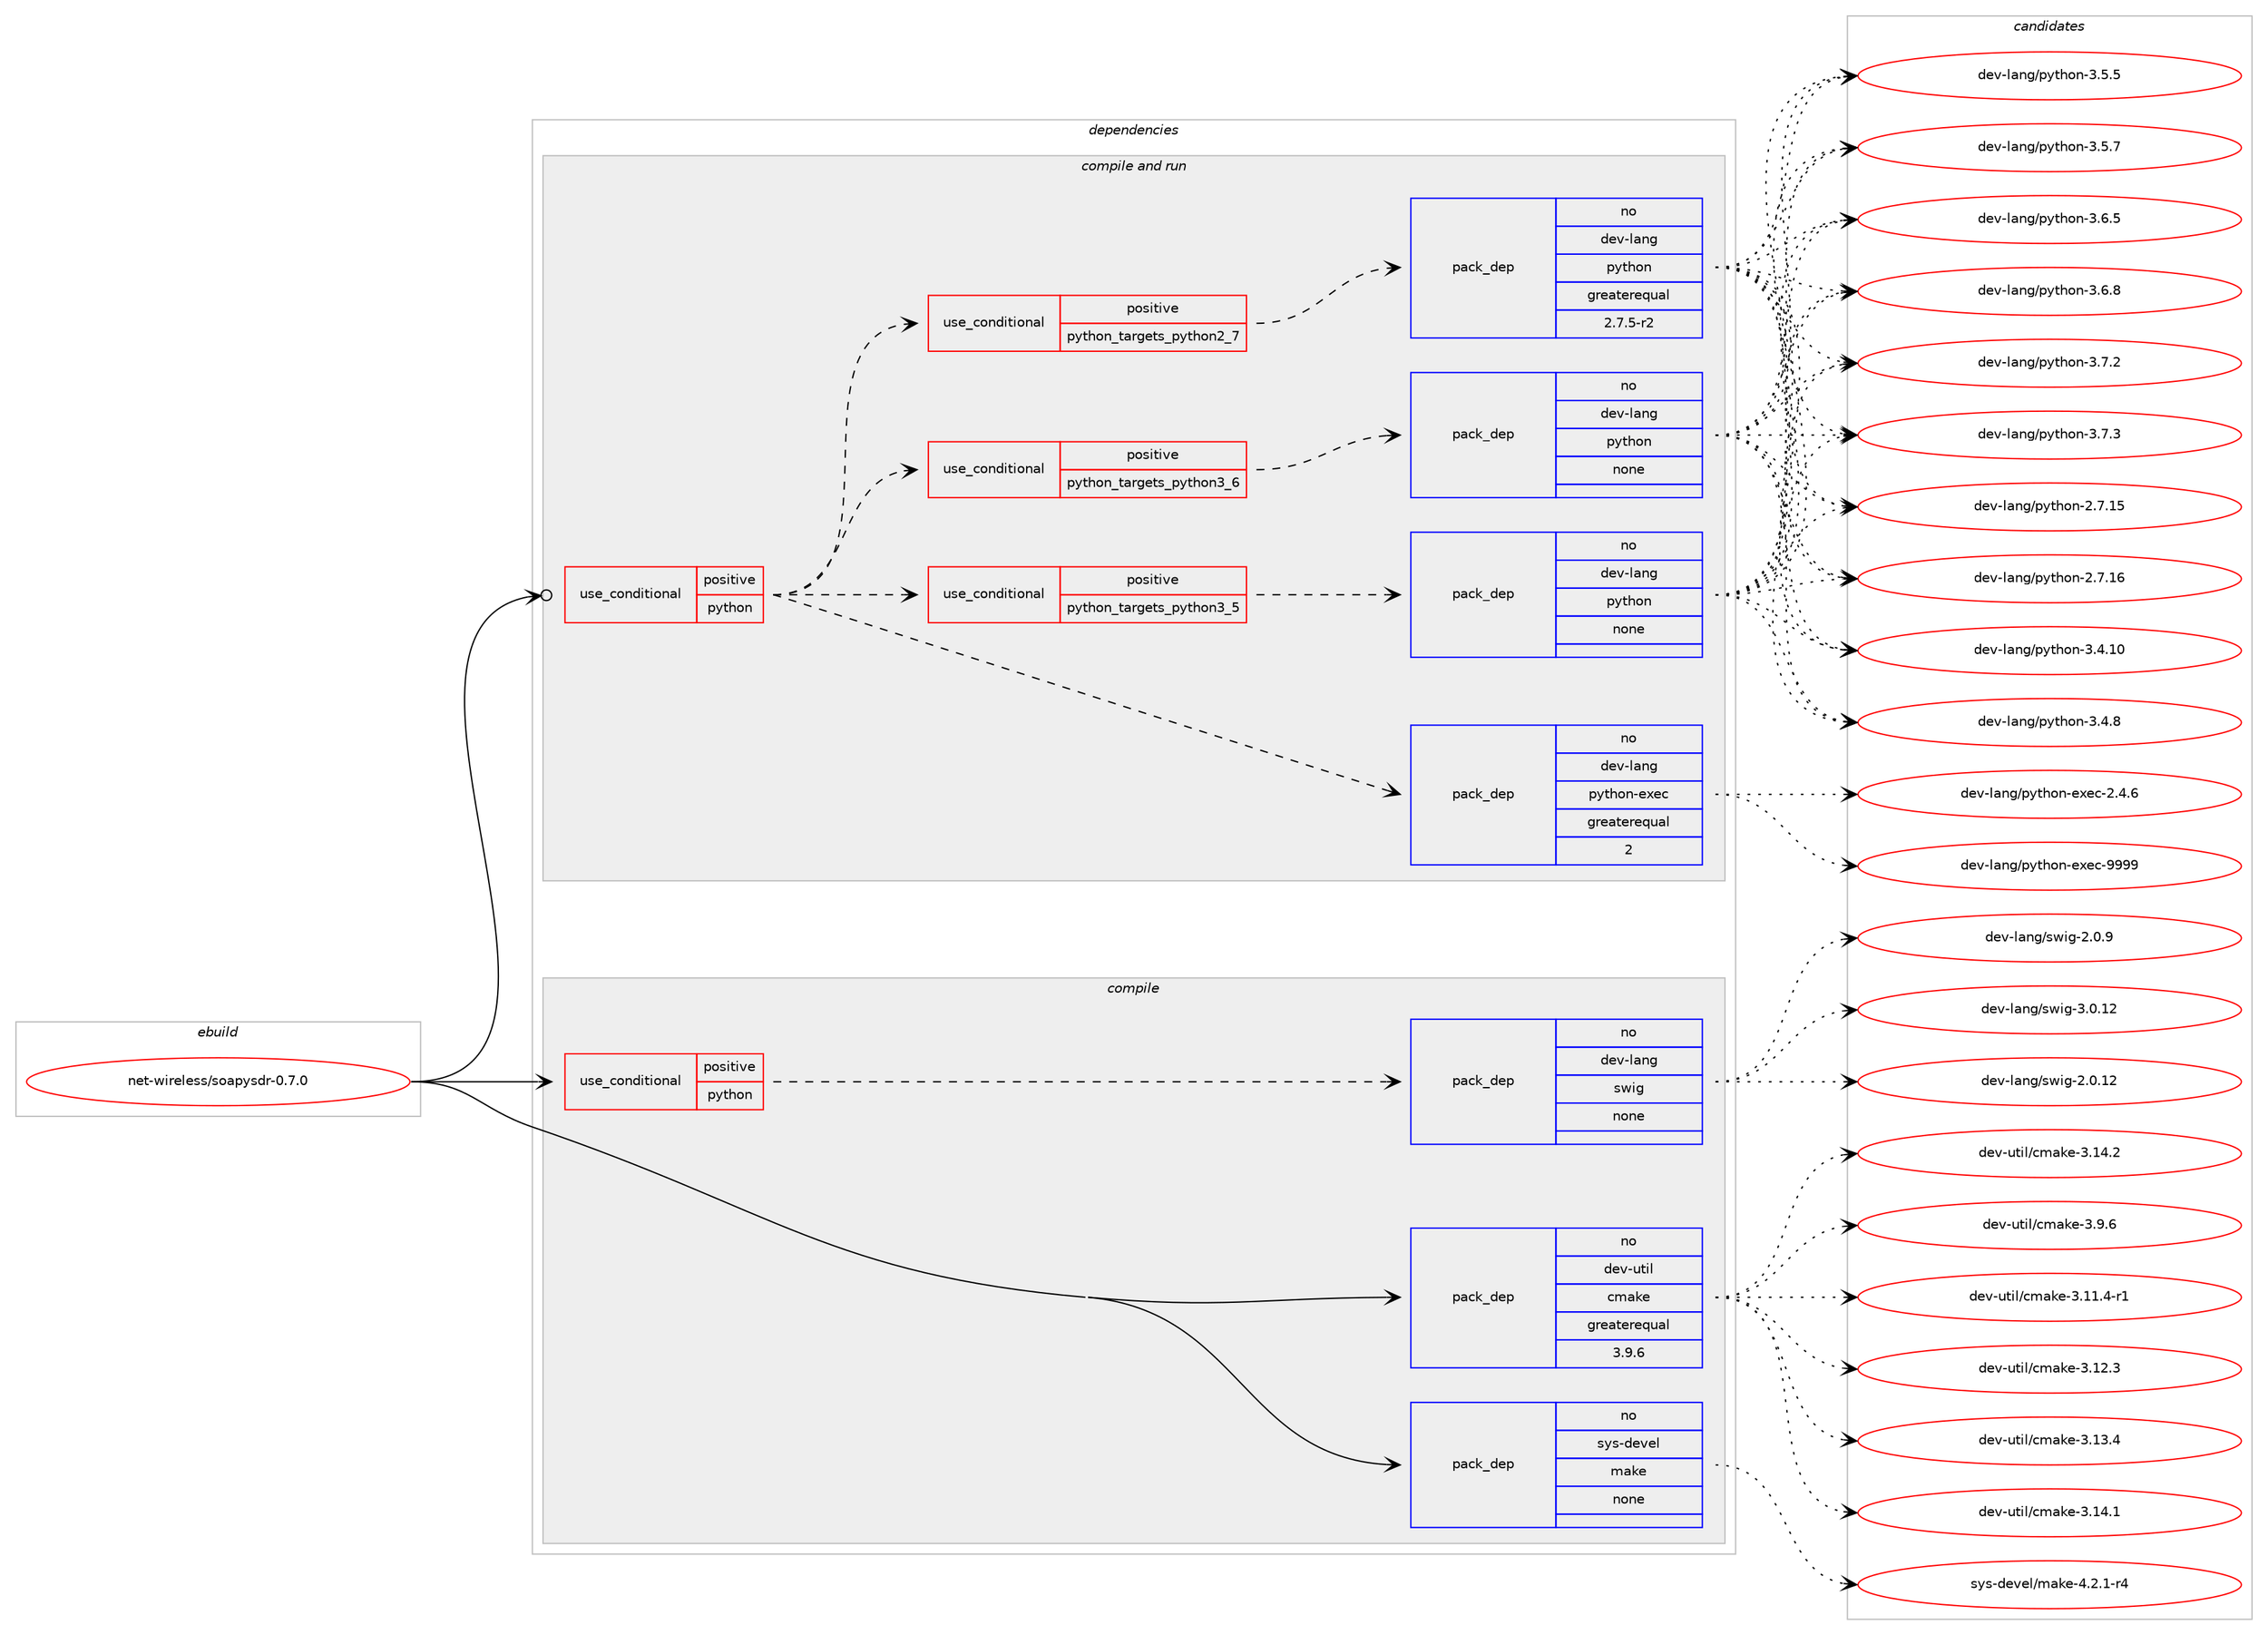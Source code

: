 digraph prolog {

# *************
# Graph options
# *************

newrank=true;
concentrate=true;
compound=true;
graph [rankdir=LR,fontname=Helvetica,fontsize=10,ranksep=1.5];#, ranksep=2.5, nodesep=0.2];
edge  [arrowhead=vee];
node  [fontname=Helvetica,fontsize=10];

# **********
# The ebuild
# **********

subgraph cluster_leftcol {
color=gray;
rank=same;
label=<<i>ebuild</i>>;
id [label="net-wireless/soapysdr-0.7.0", color=red, width=4, href="../net-wireless/soapysdr-0.7.0.svg"];
}

# ****************
# The dependencies
# ****************

subgraph cluster_midcol {
color=gray;
label=<<i>dependencies</i>>;
subgraph cluster_compile {
fillcolor="#eeeeee";
style=filled;
label=<<i>compile</i>>;
subgraph cond1236 {
dependency4827 [label=<<TABLE BORDER="0" CELLBORDER="1" CELLSPACING="0" CELLPADDING="4"><TR><TD ROWSPAN="3" CELLPADDING="10">use_conditional</TD></TR><TR><TD>positive</TD></TR><TR><TD>python</TD></TR></TABLE>>, shape=none, color=red];
subgraph pack3510 {
dependency4828 [label=<<TABLE BORDER="0" CELLBORDER="1" CELLSPACING="0" CELLPADDING="4" WIDTH="220"><TR><TD ROWSPAN="6" CELLPADDING="30">pack_dep</TD></TR><TR><TD WIDTH="110">no</TD></TR><TR><TD>dev-lang</TD></TR><TR><TD>swig</TD></TR><TR><TD>none</TD></TR><TR><TD></TD></TR></TABLE>>, shape=none, color=blue];
}
dependency4827:e -> dependency4828:w [weight=20,style="dashed",arrowhead="vee"];
}
id:e -> dependency4827:w [weight=20,style="solid",arrowhead="vee"];
subgraph pack3511 {
dependency4829 [label=<<TABLE BORDER="0" CELLBORDER="1" CELLSPACING="0" CELLPADDING="4" WIDTH="220"><TR><TD ROWSPAN="6" CELLPADDING="30">pack_dep</TD></TR><TR><TD WIDTH="110">no</TD></TR><TR><TD>dev-util</TD></TR><TR><TD>cmake</TD></TR><TR><TD>greaterequal</TD></TR><TR><TD>3.9.6</TD></TR></TABLE>>, shape=none, color=blue];
}
id:e -> dependency4829:w [weight=20,style="solid",arrowhead="vee"];
subgraph pack3512 {
dependency4830 [label=<<TABLE BORDER="0" CELLBORDER="1" CELLSPACING="0" CELLPADDING="4" WIDTH="220"><TR><TD ROWSPAN="6" CELLPADDING="30">pack_dep</TD></TR><TR><TD WIDTH="110">no</TD></TR><TR><TD>sys-devel</TD></TR><TR><TD>make</TD></TR><TR><TD>none</TD></TR><TR><TD></TD></TR></TABLE>>, shape=none, color=blue];
}
id:e -> dependency4830:w [weight=20,style="solid",arrowhead="vee"];
}
subgraph cluster_compileandrun {
fillcolor="#eeeeee";
style=filled;
label=<<i>compile and run</i>>;
subgraph cond1237 {
dependency4831 [label=<<TABLE BORDER="0" CELLBORDER="1" CELLSPACING="0" CELLPADDING="4"><TR><TD ROWSPAN="3" CELLPADDING="10">use_conditional</TD></TR><TR><TD>positive</TD></TR><TR><TD>python</TD></TR></TABLE>>, shape=none, color=red];
subgraph cond1238 {
dependency4832 [label=<<TABLE BORDER="0" CELLBORDER="1" CELLSPACING="0" CELLPADDING="4"><TR><TD ROWSPAN="3" CELLPADDING="10">use_conditional</TD></TR><TR><TD>positive</TD></TR><TR><TD>python_targets_python2_7</TD></TR></TABLE>>, shape=none, color=red];
subgraph pack3513 {
dependency4833 [label=<<TABLE BORDER="0" CELLBORDER="1" CELLSPACING="0" CELLPADDING="4" WIDTH="220"><TR><TD ROWSPAN="6" CELLPADDING="30">pack_dep</TD></TR><TR><TD WIDTH="110">no</TD></TR><TR><TD>dev-lang</TD></TR><TR><TD>python</TD></TR><TR><TD>greaterequal</TD></TR><TR><TD>2.7.5-r2</TD></TR></TABLE>>, shape=none, color=blue];
}
dependency4832:e -> dependency4833:w [weight=20,style="dashed",arrowhead="vee"];
}
dependency4831:e -> dependency4832:w [weight=20,style="dashed",arrowhead="vee"];
subgraph cond1239 {
dependency4834 [label=<<TABLE BORDER="0" CELLBORDER="1" CELLSPACING="0" CELLPADDING="4"><TR><TD ROWSPAN="3" CELLPADDING="10">use_conditional</TD></TR><TR><TD>positive</TD></TR><TR><TD>python_targets_python3_5</TD></TR></TABLE>>, shape=none, color=red];
subgraph pack3514 {
dependency4835 [label=<<TABLE BORDER="0" CELLBORDER="1" CELLSPACING="0" CELLPADDING="4" WIDTH="220"><TR><TD ROWSPAN="6" CELLPADDING="30">pack_dep</TD></TR><TR><TD WIDTH="110">no</TD></TR><TR><TD>dev-lang</TD></TR><TR><TD>python</TD></TR><TR><TD>none</TD></TR><TR><TD></TD></TR></TABLE>>, shape=none, color=blue];
}
dependency4834:e -> dependency4835:w [weight=20,style="dashed",arrowhead="vee"];
}
dependency4831:e -> dependency4834:w [weight=20,style="dashed",arrowhead="vee"];
subgraph cond1240 {
dependency4836 [label=<<TABLE BORDER="0" CELLBORDER="1" CELLSPACING="0" CELLPADDING="4"><TR><TD ROWSPAN="3" CELLPADDING="10">use_conditional</TD></TR><TR><TD>positive</TD></TR><TR><TD>python_targets_python3_6</TD></TR></TABLE>>, shape=none, color=red];
subgraph pack3515 {
dependency4837 [label=<<TABLE BORDER="0" CELLBORDER="1" CELLSPACING="0" CELLPADDING="4" WIDTH="220"><TR><TD ROWSPAN="6" CELLPADDING="30">pack_dep</TD></TR><TR><TD WIDTH="110">no</TD></TR><TR><TD>dev-lang</TD></TR><TR><TD>python</TD></TR><TR><TD>none</TD></TR><TR><TD></TD></TR></TABLE>>, shape=none, color=blue];
}
dependency4836:e -> dependency4837:w [weight=20,style="dashed",arrowhead="vee"];
}
dependency4831:e -> dependency4836:w [weight=20,style="dashed",arrowhead="vee"];
subgraph pack3516 {
dependency4838 [label=<<TABLE BORDER="0" CELLBORDER="1" CELLSPACING="0" CELLPADDING="4" WIDTH="220"><TR><TD ROWSPAN="6" CELLPADDING="30">pack_dep</TD></TR><TR><TD WIDTH="110">no</TD></TR><TR><TD>dev-lang</TD></TR><TR><TD>python-exec</TD></TR><TR><TD>greaterequal</TD></TR><TR><TD>2</TD></TR></TABLE>>, shape=none, color=blue];
}
dependency4831:e -> dependency4838:w [weight=20,style="dashed",arrowhead="vee"];
}
id:e -> dependency4831:w [weight=20,style="solid",arrowhead="odotvee"];
}
subgraph cluster_run {
fillcolor="#eeeeee";
style=filled;
label=<<i>run</i>>;
}
}

# **************
# The candidates
# **************

subgraph cluster_choices {
rank=same;
color=gray;
label=<<i>candidates</i>>;

subgraph choice3510 {
color=black;
nodesep=1;
choice10010111845108971101034711511910510345504648464950 [label="dev-lang/swig-2.0.12", color=red, width=4,href="../dev-lang/swig-2.0.12.svg"];
choice100101118451089711010347115119105103455046484657 [label="dev-lang/swig-2.0.9", color=red, width=4,href="../dev-lang/swig-2.0.9.svg"];
choice10010111845108971101034711511910510345514648464950 [label="dev-lang/swig-3.0.12", color=red, width=4,href="../dev-lang/swig-3.0.12.svg"];
dependency4828:e -> choice10010111845108971101034711511910510345504648464950:w [style=dotted,weight="100"];
dependency4828:e -> choice100101118451089711010347115119105103455046484657:w [style=dotted,weight="100"];
dependency4828:e -> choice10010111845108971101034711511910510345514648464950:w [style=dotted,weight="100"];
}
subgraph choice3511 {
color=black;
nodesep=1;
choice10010111845117116105108479910997107101455146494946524511449 [label="dev-util/cmake-3.11.4-r1", color=red, width=4,href="../dev-util/cmake-3.11.4-r1.svg"];
choice1001011184511711610510847991099710710145514649504651 [label="dev-util/cmake-3.12.3", color=red, width=4,href="../dev-util/cmake-3.12.3.svg"];
choice1001011184511711610510847991099710710145514649514652 [label="dev-util/cmake-3.13.4", color=red, width=4,href="../dev-util/cmake-3.13.4.svg"];
choice1001011184511711610510847991099710710145514649524649 [label="dev-util/cmake-3.14.1", color=red, width=4,href="../dev-util/cmake-3.14.1.svg"];
choice1001011184511711610510847991099710710145514649524650 [label="dev-util/cmake-3.14.2", color=red, width=4,href="../dev-util/cmake-3.14.2.svg"];
choice10010111845117116105108479910997107101455146574654 [label="dev-util/cmake-3.9.6", color=red, width=4,href="../dev-util/cmake-3.9.6.svg"];
dependency4829:e -> choice10010111845117116105108479910997107101455146494946524511449:w [style=dotted,weight="100"];
dependency4829:e -> choice1001011184511711610510847991099710710145514649504651:w [style=dotted,weight="100"];
dependency4829:e -> choice1001011184511711610510847991099710710145514649514652:w [style=dotted,weight="100"];
dependency4829:e -> choice1001011184511711610510847991099710710145514649524649:w [style=dotted,weight="100"];
dependency4829:e -> choice1001011184511711610510847991099710710145514649524650:w [style=dotted,weight="100"];
dependency4829:e -> choice10010111845117116105108479910997107101455146574654:w [style=dotted,weight="100"];
}
subgraph choice3512 {
color=black;
nodesep=1;
choice1151211154510010111810110847109971071014552465046494511452 [label="sys-devel/make-4.2.1-r4", color=red, width=4,href="../sys-devel/make-4.2.1-r4.svg"];
dependency4830:e -> choice1151211154510010111810110847109971071014552465046494511452:w [style=dotted,weight="100"];
}
subgraph choice3513 {
color=black;
nodesep=1;
choice10010111845108971101034711212111610411111045504655464953 [label="dev-lang/python-2.7.15", color=red, width=4,href="../dev-lang/python-2.7.15.svg"];
choice10010111845108971101034711212111610411111045504655464954 [label="dev-lang/python-2.7.16", color=red, width=4,href="../dev-lang/python-2.7.16.svg"];
choice10010111845108971101034711212111610411111045514652464948 [label="dev-lang/python-3.4.10", color=red, width=4,href="../dev-lang/python-3.4.10.svg"];
choice100101118451089711010347112121116104111110455146524656 [label="dev-lang/python-3.4.8", color=red, width=4,href="../dev-lang/python-3.4.8.svg"];
choice100101118451089711010347112121116104111110455146534653 [label="dev-lang/python-3.5.5", color=red, width=4,href="../dev-lang/python-3.5.5.svg"];
choice100101118451089711010347112121116104111110455146534655 [label="dev-lang/python-3.5.7", color=red, width=4,href="../dev-lang/python-3.5.7.svg"];
choice100101118451089711010347112121116104111110455146544653 [label="dev-lang/python-3.6.5", color=red, width=4,href="../dev-lang/python-3.6.5.svg"];
choice100101118451089711010347112121116104111110455146544656 [label="dev-lang/python-3.6.8", color=red, width=4,href="../dev-lang/python-3.6.8.svg"];
choice100101118451089711010347112121116104111110455146554650 [label="dev-lang/python-3.7.2", color=red, width=4,href="../dev-lang/python-3.7.2.svg"];
choice100101118451089711010347112121116104111110455146554651 [label="dev-lang/python-3.7.3", color=red, width=4,href="../dev-lang/python-3.7.3.svg"];
dependency4833:e -> choice10010111845108971101034711212111610411111045504655464953:w [style=dotted,weight="100"];
dependency4833:e -> choice10010111845108971101034711212111610411111045504655464954:w [style=dotted,weight="100"];
dependency4833:e -> choice10010111845108971101034711212111610411111045514652464948:w [style=dotted,weight="100"];
dependency4833:e -> choice100101118451089711010347112121116104111110455146524656:w [style=dotted,weight="100"];
dependency4833:e -> choice100101118451089711010347112121116104111110455146534653:w [style=dotted,weight="100"];
dependency4833:e -> choice100101118451089711010347112121116104111110455146534655:w [style=dotted,weight="100"];
dependency4833:e -> choice100101118451089711010347112121116104111110455146544653:w [style=dotted,weight="100"];
dependency4833:e -> choice100101118451089711010347112121116104111110455146544656:w [style=dotted,weight="100"];
dependency4833:e -> choice100101118451089711010347112121116104111110455146554650:w [style=dotted,weight="100"];
dependency4833:e -> choice100101118451089711010347112121116104111110455146554651:w [style=dotted,weight="100"];
}
subgraph choice3514 {
color=black;
nodesep=1;
choice10010111845108971101034711212111610411111045504655464953 [label="dev-lang/python-2.7.15", color=red, width=4,href="../dev-lang/python-2.7.15.svg"];
choice10010111845108971101034711212111610411111045504655464954 [label="dev-lang/python-2.7.16", color=red, width=4,href="../dev-lang/python-2.7.16.svg"];
choice10010111845108971101034711212111610411111045514652464948 [label="dev-lang/python-3.4.10", color=red, width=4,href="../dev-lang/python-3.4.10.svg"];
choice100101118451089711010347112121116104111110455146524656 [label="dev-lang/python-3.4.8", color=red, width=4,href="../dev-lang/python-3.4.8.svg"];
choice100101118451089711010347112121116104111110455146534653 [label="dev-lang/python-3.5.5", color=red, width=4,href="../dev-lang/python-3.5.5.svg"];
choice100101118451089711010347112121116104111110455146534655 [label="dev-lang/python-3.5.7", color=red, width=4,href="../dev-lang/python-3.5.7.svg"];
choice100101118451089711010347112121116104111110455146544653 [label="dev-lang/python-3.6.5", color=red, width=4,href="../dev-lang/python-3.6.5.svg"];
choice100101118451089711010347112121116104111110455146544656 [label="dev-lang/python-3.6.8", color=red, width=4,href="../dev-lang/python-3.6.8.svg"];
choice100101118451089711010347112121116104111110455146554650 [label="dev-lang/python-3.7.2", color=red, width=4,href="../dev-lang/python-3.7.2.svg"];
choice100101118451089711010347112121116104111110455146554651 [label="dev-lang/python-3.7.3", color=red, width=4,href="../dev-lang/python-3.7.3.svg"];
dependency4835:e -> choice10010111845108971101034711212111610411111045504655464953:w [style=dotted,weight="100"];
dependency4835:e -> choice10010111845108971101034711212111610411111045504655464954:w [style=dotted,weight="100"];
dependency4835:e -> choice10010111845108971101034711212111610411111045514652464948:w [style=dotted,weight="100"];
dependency4835:e -> choice100101118451089711010347112121116104111110455146524656:w [style=dotted,weight="100"];
dependency4835:e -> choice100101118451089711010347112121116104111110455146534653:w [style=dotted,weight="100"];
dependency4835:e -> choice100101118451089711010347112121116104111110455146534655:w [style=dotted,weight="100"];
dependency4835:e -> choice100101118451089711010347112121116104111110455146544653:w [style=dotted,weight="100"];
dependency4835:e -> choice100101118451089711010347112121116104111110455146544656:w [style=dotted,weight="100"];
dependency4835:e -> choice100101118451089711010347112121116104111110455146554650:w [style=dotted,weight="100"];
dependency4835:e -> choice100101118451089711010347112121116104111110455146554651:w [style=dotted,weight="100"];
}
subgraph choice3515 {
color=black;
nodesep=1;
choice10010111845108971101034711212111610411111045504655464953 [label="dev-lang/python-2.7.15", color=red, width=4,href="../dev-lang/python-2.7.15.svg"];
choice10010111845108971101034711212111610411111045504655464954 [label="dev-lang/python-2.7.16", color=red, width=4,href="../dev-lang/python-2.7.16.svg"];
choice10010111845108971101034711212111610411111045514652464948 [label="dev-lang/python-3.4.10", color=red, width=4,href="../dev-lang/python-3.4.10.svg"];
choice100101118451089711010347112121116104111110455146524656 [label="dev-lang/python-3.4.8", color=red, width=4,href="../dev-lang/python-3.4.8.svg"];
choice100101118451089711010347112121116104111110455146534653 [label="dev-lang/python-3.5.5", color=red, width=4,href="../dev-lang/python-3.5.5.svg"];
choice100101118451089711010347112121116104111110455146534655 [label="dev-lang/python-3.5.7", color=red, width=4,href="../dev-lang/python-3.5.7.svg"];
choice100101118451089711010347112121116104111110455146544653 [label="dev-lang/python-3.6.5", color=red, width=4,href="../dev-lang/python-3.6.5.svg"];
choice100101118451089711010347112121116104111110455146544656 [label="dev-lang/python-3.6.8", color=red, width=4,href="../dev-lang/python-3.6.8.svg"];
choice100101118451089711010347112121116104111110455146554650 [label="dev-lang/python-3.7.2", color=red, width=4,href="../dev-lang/python-3.7.2.svg"];
choice100101118451089711010347112121116104111110455146554651 [label="dev-lang/python-3.7.3", color=red, width=4,href="../dev-lang/python-3.7.3.svg"];
dependency4837:e -> choice10010111845108971101034711212111610411111045504655464953:w [style=dotted,weight="100"];
dependency4837:e -> choice10010111845108971101034711212111610411111045504655464954:w [style=dotted,weight="100"];
dependency4837:e -> choice10010111845108971101034711212111610411111045514652464948:w [style=dotted,weight="100"];
dependency4837:e -> choice100101118451089711010347112121116104111110455146524656:w [style=dotted,weight="100"];
dependency4837:e -> choice100101118451089711010347112121116104111110455146534653:w [style=dotted,weight="100"];
dependency4837:e -> choice100101118451089711010347112121116104111110455146534655:w [style=dotted,weight="100"];
dependency4837:e -> choice100101118451089711010347112121116104111110455146544653:w [style=dotted,weight="100"];
dependency4837:e -> choice100101118451089711010347112121116104111110455146544656:w [style=dotted,weight="100"];
dependency4837:e -> choice100101118451089711010347112121116104111110455146554650:w [style=dotted,weight="100"];
dependency4837:e -> choice100101118451089711010347112121116104111110455146554651:w [style=dotted,weight="100"];
}
subgraph choice3516 {
color=black;
nodesep=1;
choice1001011184510897110103471121211161041111104510112010199455046524654 [label="dev-lang/python-exec-2.4.6", color=red, width=4,href="../dev-lang/python-exec-2.4.6.svg"];
choice10010111845108971101034711212111610411111045101120101994557575757 [label="dev-lang/python-exec-9999", color=red, width=4,href="../dev-lang/python-exec-9999.svg"];
dependency4838:e -> choice1001011184510897110103471121211161041111104510112010199455046524654:w [style=dotted,weight="100"];
dependency4838:e -> choice10010111845108971101034711212111610411111045101120101994557575757:w [style=dotted,weight="100"];
}
}

}
